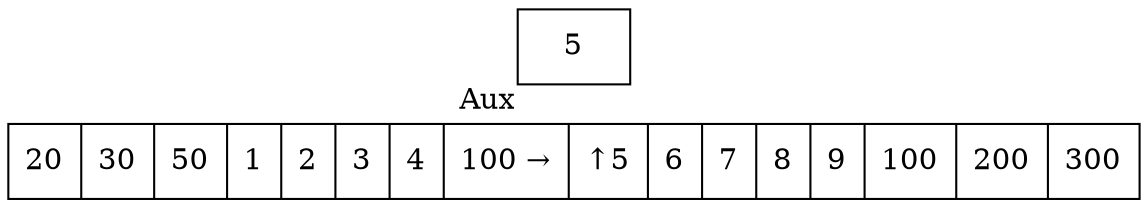 digraph G{ node [shape = record ];
 rankdir=LR;X[label="{ 20|30|50|1|2|3|4|100|5|6|7|8|9|100|200|300}"]X[label="{ 20|30|50|1|2|3|4|100 → | ↑ 5|6|7|8|9|100|200|300}"]
2[label="{5}"xlabel="Aux"]
}
